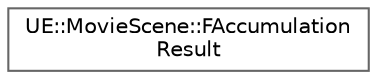 digraph "Graphical Class Hierarchy"
{
 // INTERACTIVE_SVG=YES
 // LATEX_PDF_SIZE
  bgcolor="transparent";
  edge [fontname=Helvetica,fontsize=10,labelfontname=Helvetica,labelfontsize=10];
  node [fontname=Helvetica,fontsize=10,shape=box,height=0.2,width=0.4];
  rankdir="LR";
  Node0 [id="Node000000",label="UE::MovieScene::FAccumulation\lResult",height=0.2,width=0.4,color="grey40", fillcolor="white", style="filled",URL="$d9/d3c/structUE_1_1MovieScene_1_1FAccumulationResult.html",tooltip="Structure for holding the blend results of each blend type."];
}
